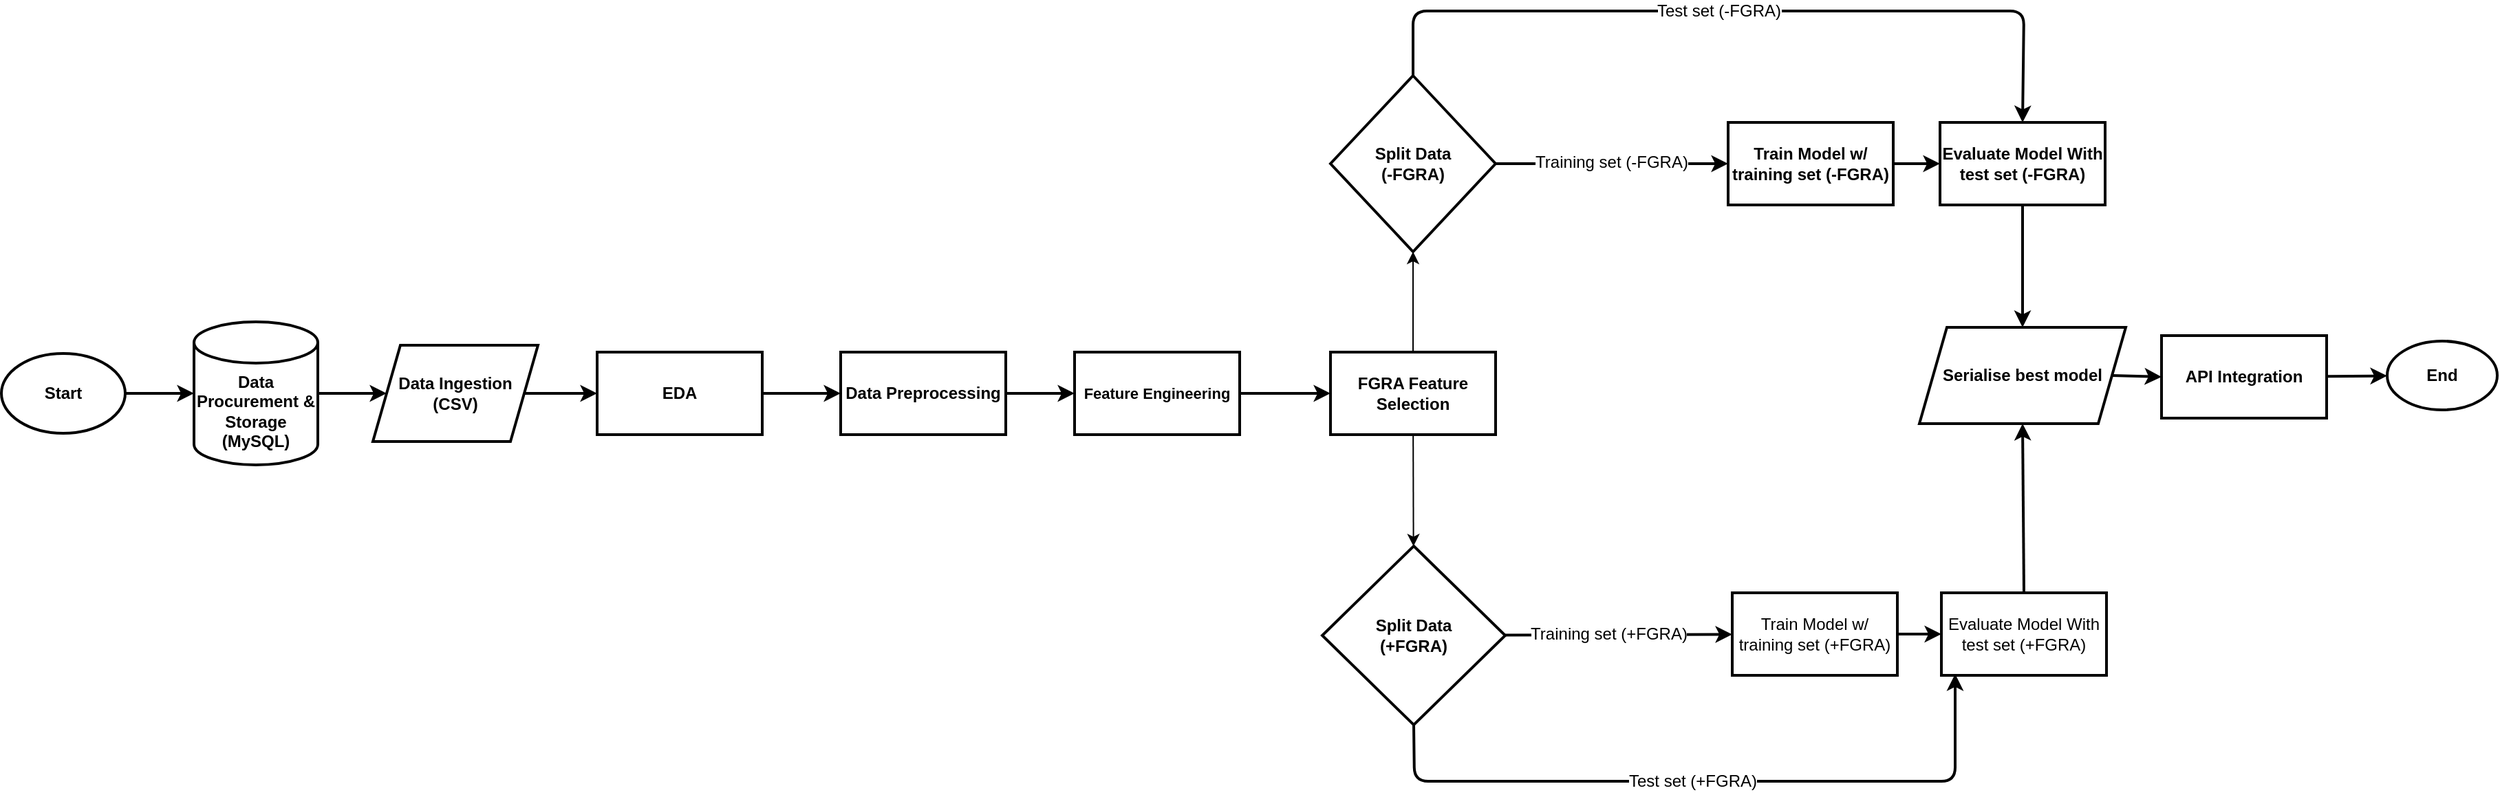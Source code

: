 <mxfile>
    <diagram id="UvN92dIKzYxUdg4a1Y0O" name="Page-1">
        <mxGraphModel dx="3337" dy="2763" grid="1" gridSize="10" guides="1" tooltips="1" connect="1" arrows="1" fold="1" page="1" pageScale="1" pageWidth="850" pageHeight="1100" math="0" shadow="0">
            <root>
                <mxCell id="0"/>
                <mxCell id="1" parent="0"/>
                <mxCell id="24" value="" style="edgeStyle=none;html=1;strokeWidth=2;" edge="1" parent="1" source="2" target="11">
                    <mxGeometry relative="1" as="geometry"/>
                </mxCell>
                <mxCell id="2" value="&lt;b&gt;Start&lt;/b&gt;" style="ellipse;whiteSpace=wrap;html=1;strokeWidth=2;" vertex="1" parent="1">
                    <mxGeometry x="-80" y="199" width="90" height="58" as="geometry"/>
                </mxCell>
                <mxCell id="3" value="&lt;b&gt;End&lt;/b&gt;" style="ellipse;whiteSpace=wrap;html=1;strokeWidth=2;" vertex="1" parent="1">
                    <mxGeometry x="1654" y="190" width="80" height="50" as="geometry"/>
                </mxCell>
                <mxCell id="30" value="" style="edgeStyle=none;html=1;" edge="1" parent="1" source="4" target="14">
                    <mxGeometry relative="1" as="geometry"/>
                </mxCell>
                <mxCell id="31" value="" style="edgeStyle=none;html=1;" edge="1" parent="1" source="4" target="15">
                    <mxGeometry relative="1" as="geometry"/>
                </mxCell>
                <mxCell id="4" value="&lt;b&gt;FGRA Feature Selection&lt;/b&gt;" style="rounded=0;whiteSpace=wrap;html=1;strokeWidth=2;" vertex="1" parent="1">
                    <mxGeometry x="886" y="198" width="120" height="60" as="geometry"/>
                </mxCell>
                <mxCell id="27" value="" style="edgeStyle=none;html=1;strokeWidth=2;" edge="1" parent="1" source="6" target="7">
                    <mxGeometry relative="1" as="geometry"/>
                </mxCell>
                <mxCell id="6" value="&lt;b&gt;EDA&lt;/b&gt;" style="rounded=0;whiteSpace=wrap;html=1;strokeWidth=2;" vertex="1" parent="1">
                    <mxGeometry x="353" y="198" width="120" height="60" as="geometry"/>
                </mxCell>
                <mxCell id="28" value="" style="edgeStyle=none;html=1;strokeWidth=2;" edge="1" parent="1" source="7" target="10">
                    <mxGeometry relative="1" as="geometry"/>
                </mxCell>
                <mxCell id="7" value="&lt;b&gt;Data Preprocessing&lt;/b&gt;" style="rounded=0;whiteSpace=wrap;html=1;strokeWidth=2;" vertex="1" parent="1">
                    <mxGeometry x="530" y="198" width="120" height="60" as="geometry"/>
                </mxCell>
                <mxCell id="29" value="" style="edgeStyle=none;html=1;strokeWidth=2;" edge="1" parent="1" source="10" target="4">
                    <mxGeometry relative="1" as="geometry"/>
                </mxCell>
                <mxCell id="10" value="&lt;font style=&quot;font-size: 11px;&quot;&gt;&lt;b&gt;Feature Engineering&lt;/b&gt;&lt;/font&gt;" style="rounded=0;whiteSpace=wrap;html=1;strokeWidth=2;" vertex="1" parent="1">
                    <mxGeometry x="700" y="198" width="120" height="60" as="geometry"/>
                </mxCell>
                <mxCell id="25" value="" style="edgeStyle=none;html=1;strokeWidth=2;" edge="1" parent="1" source="11" target="13">
                    <mxGeometry relative="1" as="geometry"/>
                </mxCell>
                <mxCell id="11" value="&lt;b&gt;Data Procurement &amp;amp; Storage (MySQL)&lt;/b&gt;" style="shape=cylinder3;whiteSpace=wrap;html=1;boundedLbl=1;backgroundOutline=1;size=15;strokeWidth=2;" vertex="1" parent="1">
                    <mxGeometry x="60" y="176" width="90" height="104" as="geometry"/>
                </mxCell>
                <mxCell id="26" value="" style="edgeStyle=none;html=1;strokeWidth=2;" edge="1" parent="1" source="13" target="6">
                    <mxGeometry relative="1" as="geometry"/>
                </mxCell>
                <mxCell id="13" value="&lt;b&gt;Data Ingestion&lt;br&gt;(CSV)&lt;/b&gt;" style="shape=parallelogram;perimeter=parallelogramPerimeter;whiteSpace=wrap;html=1;fixedSize=1;strokeWidth=2;" vertex="1" parent="1">
                    <mxGeometry x="190" y="193" width="120" height="70" as="geometry"/>
                </mxCell>
                <mxCell id="38" value="" style="edgeStyle=none;html=1;strokeWidth=2;" edge="1" parent="1" source="14" target="18">
                    <mxGeometry relative="1" as="geometry"/>
                </mxCell>
                <mxCell id="47" value="Training set (-FGRA)" style="edgeLabel;html=1;align=center;verticalAlign=middle;resizable=0;points=[];fontSize=12;" vertex="1" connectable="0" parent="38">
                    <mxGeometry x="-0.298" y="1" relative="1" as="geometry">
                        <mxPoint x="24" as="offset"/>
                    </mxGeometry>
                </mxCell>
                <mxCell id="44" style="edgeStyle=none;html=1;exitX=0.5;exitY=0;exitDx=0;exitDy=0;entryX=0.5;entryY=0;entryDx=0;entryDy=0;strokeWidth=2;" edge="1" parent="1" source="14" target="21">
                    <mxGeometry relative="1" as="geometry">
                        <Array as="points">
                            <mxPoint x="946" y="-50"/>
                            <mxPoint x="1390" y="-50"/>
                        </Array>
                    </mxGeometry>
                </mxCell>
                <mxCell id="46" value="Test set (-FGRA)" style="edgeLabel;html=1;align=center;verticalAlign=middle;resizable=0;points=[];fontSize=12;" vertex="1" connectable="0" parent="44">
                    <mxGeometry x="-0.152" relative="1" as="geometry">
                        <mxPoint x="26" as="offset"/>
                    </mxGeometry>
                </mxCell>
                <mxCell id="14" value="&lt;b&gt;Split Data &lt;br&gt;(-FGRA)&lt;/b&gt;" style="rhombus;whiteSpace=wrap;html=1;strokeWidth=2;" vertex="1" parent="1">
                    <mxGeometry x="886" y="-3" width="120" height="128" as="geometry"/>
                </mxCell>
                <mxCell id="32" value="" style="edgeStyle=none;html=1;strokeWidth=2;" edge="1" parent="1" source="15" target="20">
                    <mxGeometry relative="1" as="geometry"/>
                </mxCell>
                <mxCell id="48" value="Training set (+FGRA)" style="edgeLabel;html=1;align=center;verticalAlign=middle;resizable=0;points=[];fontSize=12;" vertex="1" connectable="0" parent="32">
                    <mxGeometry x="-0.493" y="1" relative="1" as="geometry">
                        <mxPoint x="33" as="offset"/>
                    </mxGeometry>
                </mxCell>
                <mxCell id="45" style="edgeStyle=none;html=1;exitX=0.5;exitY=1;exitDx=0;exitDy=0;entryX=0.5;entryY=1;entryDx=0;entryDy=0;strokeWidth=2;" edge="1" parent="1">
                    <mxGeometry relative="1" as="geometry">
                        <mxPoint x="946.5" y="469" as="sourcePoint"/>
                        <mxPoint x="1340" y="432" as="targetPoint"/>
                        <Array as="points">
                            <mxPoint x="947" y="510"/>
                            <mxPoint x="1340" y="510"/>
                        </Array>
                    </mxGeometry>
                </mxCell>
                <mxCell id="49" value="Test set (+FGRA)" style="edgeLabel;html=1;align=center;verticalAlign=middle;resizable=0;points=[];fontSize=12;" vertex="1" connectable="0" parent="45">
                    <mxGeometry x="-0.22" relative="1" as="geometry">
                        <mxPoint x="43" as="offset"/>
                    </mxGeometry>
                </mxCell>
                <mxCell id="15" value="&lt;b&gt;Split Data &lt;br&gt;(+FGRA)&lt;/b&gt;" style="rhombus;whiteSpace=wrap;html=1;strokeWidth=2;" vertex="1" parent="1">
                    <mxGeometry x="880" y="339" width="133" height="130" as="geometry"/>
                </mxCell>
                <mxCell id="39" value="" style="edgeStyle=none;html=1;strokeWidth=2;" edge="1" parent="1" source="18" target="21">
                    <mxGeometry relative="1" as="geometry"/>
                </mxCell>
                <mxCell id="18" value="&lt;b&gt;Train Model w/ training set (-FGRA)&lt;/b&gt;" style="rounded=0;whiteSpace=wrap;html=1;strokeWidth=2;" vertex="1" parent="1">
                    <mxGeometry x="1175" y="31" width="120" height="60" as="geometry"/>
                </mxCell>
                <mxCell id="41" style="edgeStyle=none;html=1;exitX=0.5;exitY=0;exitDx=0;exitDy=0;entryX=0.5;entryY=1;entryDx=0;entryDy=0;strokeWidth=2;" edge="1" parent="1" source="19" target="23">
                    <mxGeometry relative="1" as="geometry"/>
                </mxCell>
                <mxCell id="19" value="Evaluate Model With test set (+FGRA)" style="rounded=0;whiteSpace=wrap;html=1;strokeWidth=2;" vertex="1" parent="1">
                    <mxGeometry x="1330" y="373" width="120" height="60" as="geometry"/>
                </mxCell>
                <mxCell id="33" style="edgeStyle=none;html=1;exitX=1;exitY=0.5;exitDx=0;exitDy=0;strokeWidth=2;" edge="1" parent="1" source="20" target="19">
                    <mxGeometry relative="1" as="geometry"/>
                </mxCell>
                <mxCell id="20" value="Train Model w/ training set (+FGRA)" style="rounded=0;whiteSpace=wrap;html=1;strokeWidth=2;" vertex="1" parent="1">
                    <mxGeometry x="1178" y="373" width="120" height="60" as="geometry"/>
                </mxCell>
                <mxCell id="40" value="" style="edgeStyle=none;html=1;strokeWidth=2;" edge="1" parent="1" source="21" target="23">
                    <mxGeometry relative="1" as="geometry"/>
                </mxCell>
                <mxCell id="21" value="&lt;b&gt;&lt;font style=&quot;font-size: 12px;&quot;&gt;Evaluate Model With test set (-FGRA)&lt;/font&gt;&lt;/b&gt;" style="rounded=0;whiteSpace=wrap;html=1;strokeWidth=2;" vertex="1" parent="1">
                    <mxGeometry x="1329" y="31" width="120" height="60" as="geometry"/>
                </mxCell>
                <mxCell id="43" value="" style="edgeStyle=none;html=1;strokeWidth=2;" edge="1" parent="1" source="22" target="3">
                    <mxGeometry relative="1" as="geometry"/>
                </mxCell>
                <mxCell id="22" value="&lt;b&gt;API Integration&lt;/b&gt;" style="rounded=0;whiteSpace=wrap;html=1;strokeWidth=2;" vertex="1" parent="1">
                    <mxGeometry x="1490" y="186" width="120" height="60" as="geometry"/>
                </mxCell>
                <mxCell id="42" style="edgeStyle=none;html=1;exitX=1;exitY=0.5;exitDx=0;exitDy=0;entryX=0;entryY=0.5;entryDx=0;entryDy=0;strokeWidth=2;" edge="1" parent="1" source="23" target="22">
                    <mxGeometry relative="1" as="geometry"/>
                </mxCell>
                <mxCell id="23" value="&lt;b&gt;&lt;font style=&quot;font-size: 12px;&quot;&gt;Serialise best model&lt;/font&gt;&lt;/b&gt;" style="shape=parallelogram;perimeter=parallelogramPerimeter;whiteSpace=wrap;html=1;fixedSize=1;strokeWidth=2;" vertex="1" parent="1">
                    <mxGeometry x="1314" y="180" width="150" height="70" as="geometry"/>
                </mxCell>
            </root>
        </mxGraphModel>
    </diagram>
</mxfile>